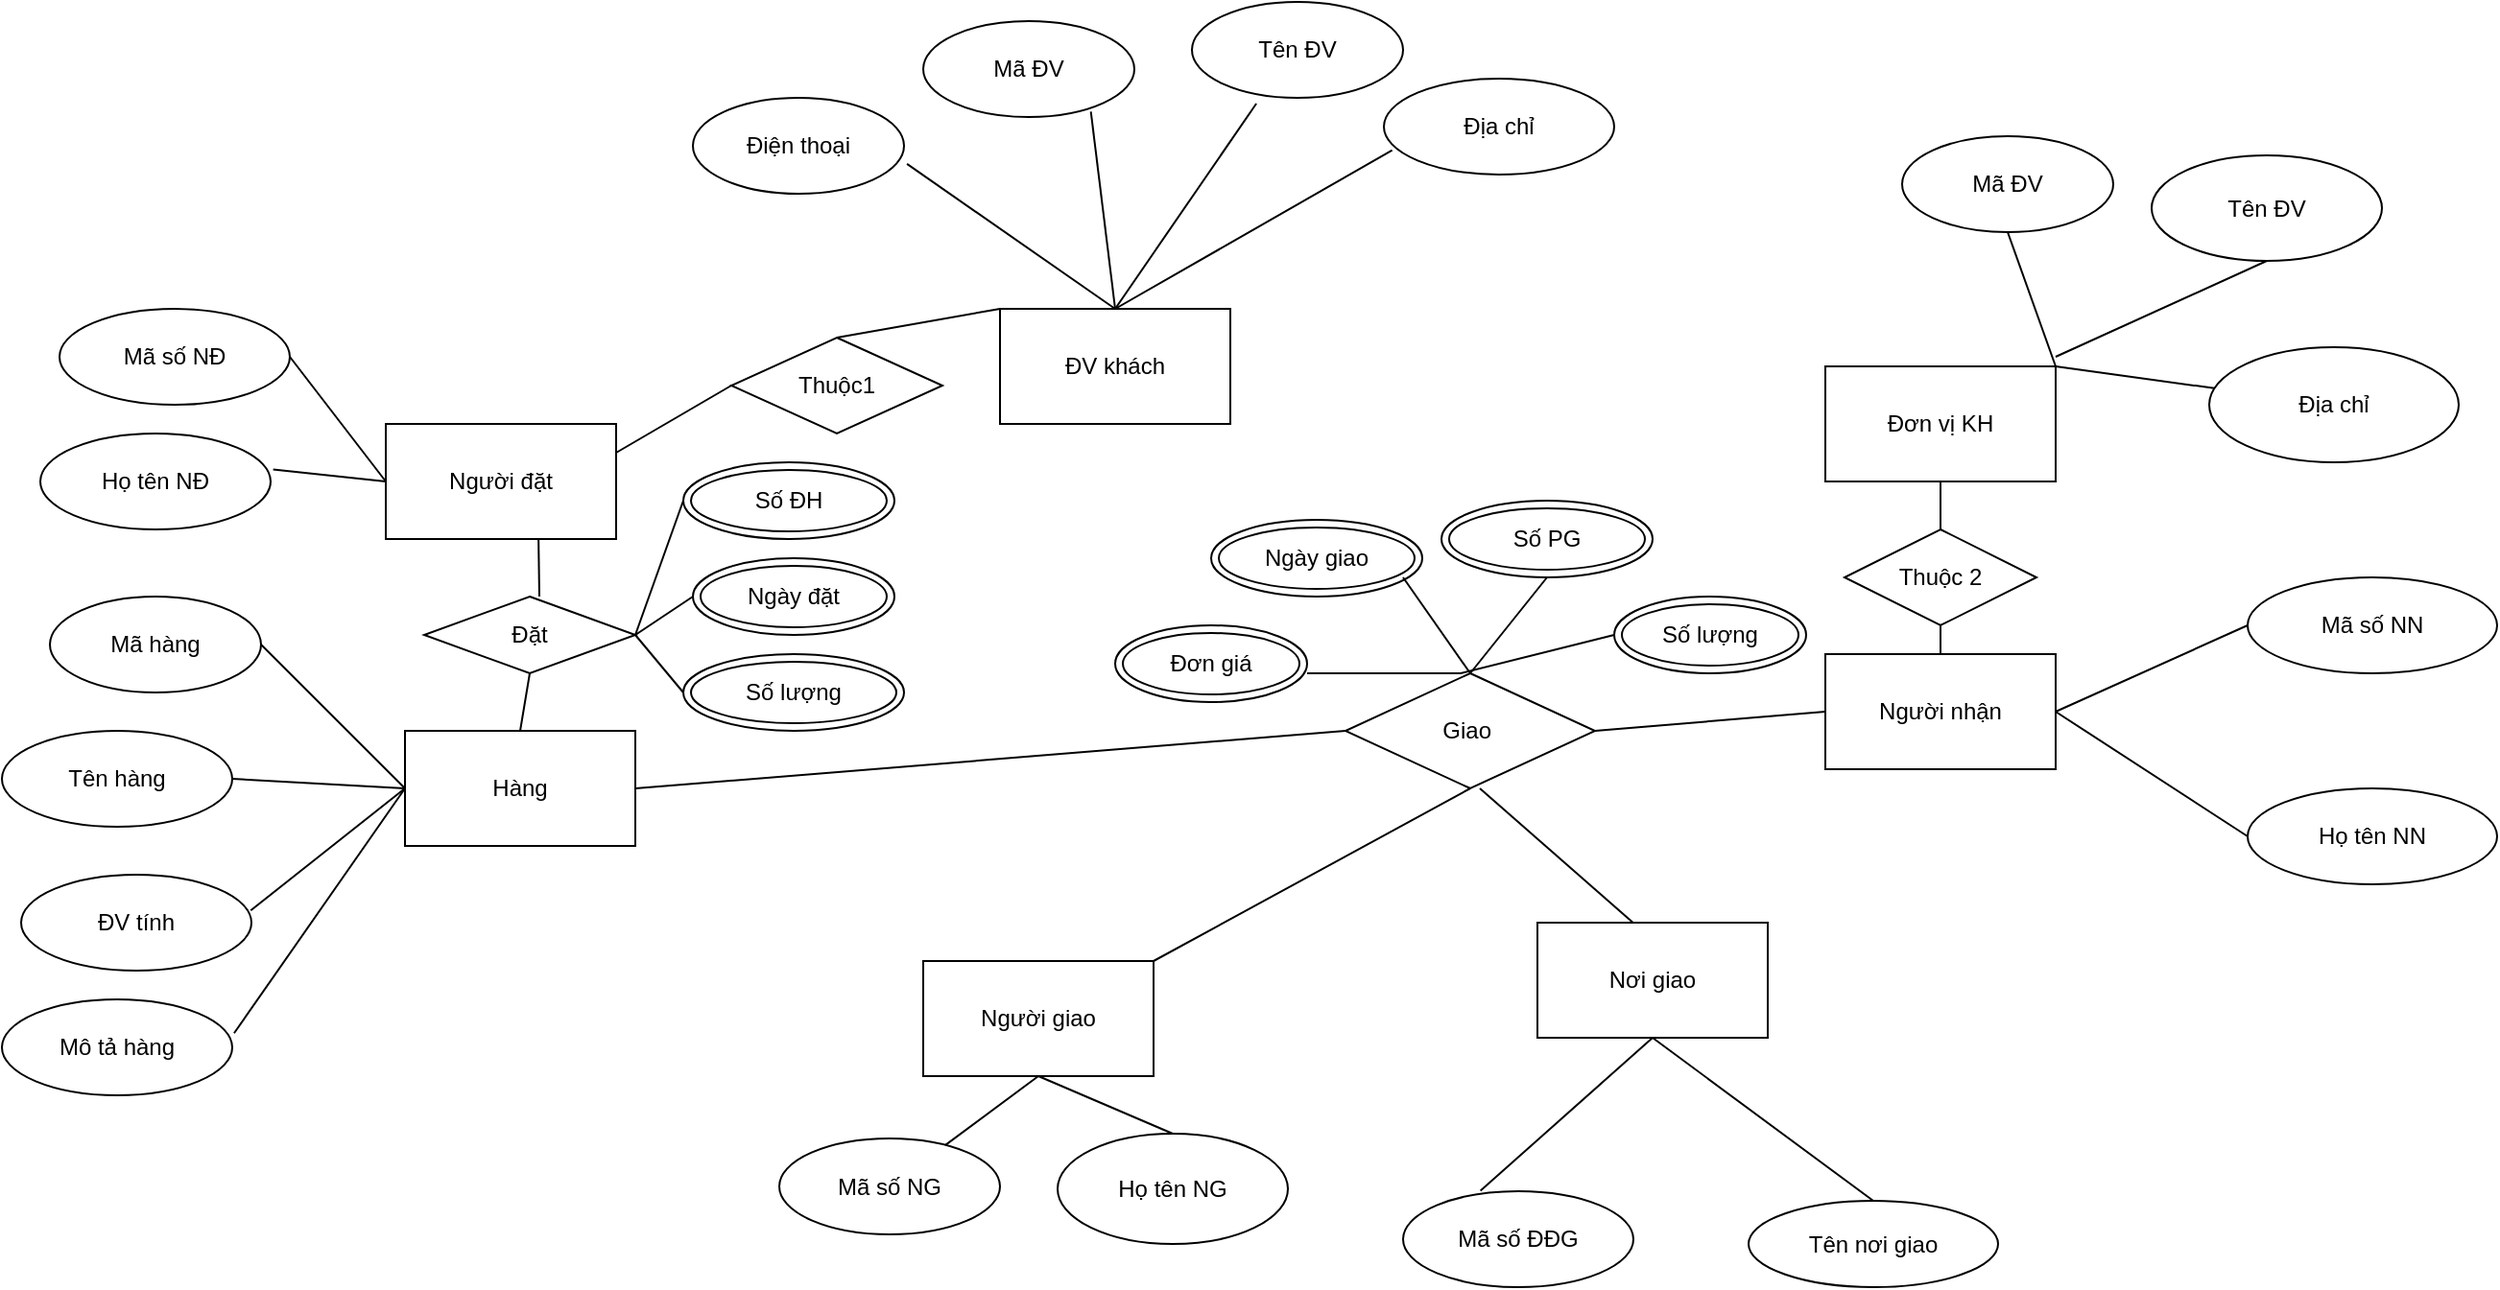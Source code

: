<mxfile version="15.3.8" type="google"><diagram id="cgcr6abbh4HuzmaN-WeG" name="Page-1"><mxGraphModel dx="1988" dy="481" grid="1" gridSize="10" guides="1" tooltips="1" connect="1" arrows="1" fold="1" page="1" pageScale="1" pageWidth="850" pageHeight="1100" math="0" shadow="0"><root><mxCell id="0"/><mxCell id="1" parent="0"/><mxCell id="Csm1VtQEdXWPnjiJLA90-1" value="ĐV khách" style="rounded=0;whiteSpace=wrap;html=1;" vertex="1" parent="1"><mxGeometry x="150" y="200" width="120" height="60" as="geometry"/></mxCell><mxCell id="Csm1VtQEdXWPnjiJLA90-2" value="Địa chỉ" style="ellipse;whiteSpace=wrap;html=1;" vertex="1" parent="1"><mxGeometry x="350" y="80" width="120" height="50" as="geometry"/></mxCell><mxCell id="Csm1VtQEdXWPnjiJLA90-3" value="Tên ĐV" style="ellipse;whiteSpace=wrap;html=1;" vertex="1" parent="1"><mxGeometry x="250" y="40" width="110" height="50" as="geometry"/></mxCell><mxCell id="Csm1VtQEdXWPnjiJLA90-4" value="Mã ĐV" style="ellipse;whiteSpace=wrap;html=1;" vertex="1" parent="1"><mxGeometry x="110" y="50" width="110" height="50" as="geometry"/></mxCell><mxCell id="Csm1VtQEdXWPnjiJLA90-5" value="Điện thoại" style="ellipse;whiteSpace=wrap;html=1;" vertex="1" parent="1"><mxGeometry x="-10" y="90" width="110" height="50" as="geometry"/></mxCell><mxCell id="Csm1VtQEdXWPnjiJLA90-6" value="" style="endArrow=none;html=1;entryX=0.5;entryY=0;entryDx=0;entryDy=0;exitX=1.014;exitY=0.689;exitDx=0;exitDy=0;exitPerimeter=0;" edge="1" parent="1" source="Csm1VtQEdXWPnjiJLA90-5" target="Csm1VtQEdXWPnjiJLA90-1"><mxGeometry width="50" height="50" relative="1" as="geometry"><mxPoint x="20" y="310" as="sourcePoint"/><mxPoint x="70" y="260" as="targetPoint"/></mxGeometry></mxCell><mxCell id="Csm1VtQEdXWPnjiJLA90-7" value="" style="endArrow=none;html=1;entryX=0.794;entryY=0.944;entryDx=0;entryDy=0;entryPerimeter=0;" edge="1" parent="1" target="Csm1VtQEdXWPnjiJLA90-4"><mxGeometry width="50" height="50" relative="1" as="geometry"><mxPoint x="210" y="200" as="sourcePoint"/><mxPoint x="290" y="240" as="targetPoint"/></mxGeometry></mxCell><mxCell id="Csm1VtQEdXWPnjiJLA90-8" value="" style="endArrow=none;html=1;entryX=0.305;entryY=1.06;entryDx=0;entryDy=0;entryPerimeter=0;" edge="1" parent="1" target="Csm1VtQEdXWPnjiJLA90-3"><mxGeometry width="50" height="50" relative="1" as="geometry"><mxPoint x="210" y="200" as="sourcePoint"/><mxPoint x="310" y="280" as="targetPoint"/></mxGeometry></mxCell><mxCell id="Csm1VtQEdXWPnjiJLA90-9" value="" style="endArrow=none;html=1;entryX=0.036;entryY=0.747;entryDx=0;entryDy=0;entryPerimeter=0;" edge="1" parent="1" target="Csm1VtQEdXWPnjiJLA90-2"><mxGeometry width="50" height="50" relative="1" as="geometry"><mxPoint x="210" y="200" as="sourcePoint"/><mxPoint x="310" y="280" as="targetPoint"/></mxGeometry></mxCell><mxCell id="Csm1VtQEdXWPnjiJLA90-11" value="Người đặt" style="rounded=0;whiteSpace=wrap;html=1;" vertex="1" parent="1"><mxGeometry x="-170" y="260" width="120" height="60" as="geometry"/></mxCell><mxCell id="Csm1VtQEdXWPnjiJLA90-12" value="Mã số NĐ" style="ellipse;whiteSpace=wrap;html=1;" vertex="1" parent="1"><mxGeometry x="-340" y="200" width="120" height="50" as="geometry"/></mxCell><mxCell id="Csm1VtQEdXWPnjiJLA90-13" value="Họ tên NĐ" style="ellipse;whiteSpace=wrap;html=1;" vertex="1" parent="1"><mxGeometry x="-350" y="265" width="120" height="50" as="geometry"/></mxCell><mxCell id="Csm1VtQEdXWPnjiJLA90-14" value="" style="endArrow=none;html=1;entryX=0;entryY=0.5;entryDx=0;entryDy=0;exitX=1.011;exitY=0.375;exitDx=0;exitDy=0;exitPerimeter=0;" edge="1" parent="1" source="Csm1VtQEdXWPnjiJLA90-13" target="Csm1VtQEdXWPnjiJLA90-11"><mxGeometry width="50" height="50" relative="1" as="geometry"><mxPoint x="-120" y="570" as="sourcePoint"/><mxPoint x="-70" y="520" as="targetPoint"/></mxGeometry></mxCell><mxCell id="Csm1VtQEdXWPnjiJLA90-15" value="" style="endArrow=none;html=1;entryX=0;entryY=0.5;entryDx=0;entryDy=0;exitX=1;exitY=0.5;exitDx=0;exitDy=0;" edge="1" parent="1" source="Csm1VtQEdXWPnjiJLA90-12" target="Csm1VtQEdXWPnjiJLA90-11"><mxGeometry width="50" height="50" relative="1" as="geometry"><mxPoint x="-130" y="460" as="sourcePoint"/><mxPoint x="-80" y="410" as="targetPoint"/></mxGeometry></mxCell><mxCell id="Csm1VtQEdXWPnjiJLA90-16" value="Hàng" style="rounded=0;whiteSpace=wrap;html=1;" vertex="1" parent="1"><mxGeometry x="-160" y="420" width="120" height="60" as="geometry"/></mxCell><mxCell id="Csm1VtQEdXWPnjiJLA90-17" value="Mã hàng" style="ellipse;whiteSpace=wrap;html=1;" vertex="1" parent="1"><mxGeometry x="-345" y="350" width="110" height="50" as="geometry"/></mxCell><mxCell id="Csm1VtQEdXWPnjiJLA90-18" value="Tên hàng" style="ellipse;whiteSpace=wrap;html=1;" vertex="1" parent="1"><mxGeometry x="-370" y="420" width="120" height="50" as="geometry"/></mxCell><mxCell id="Csm1VtQEdXWPnjiJLA90-19" value="ĐV tính" style="ellipse;whiteSpace=wrap;html=1;" vertex="1" parent="1"><mxGeometry x="-360" y="495" width="120" height="50" as="geometry"/></mxCell><mxCell id="Csm1VtQEdXWPnjiJLA90-20" value="Mô tả hàng" style="ellipse;whiteSpace=wrap;html=1;" vertex="1" parent="1"><mxGeometry x="-370" y="560" width="120" height="50" as="geometry"/></mxCell><mxCell id="Csm1VtQEdXWPnjiJLA90-21" value="" style="endArrow=none;html=1;exitX=1;exitY=0.5;exitDx=0;exitDy=0;entryX=0;entryY=0.5;entryDx=0;entryDy=0;" edge="1" parent="1" source="Csm1VtQEdXWPnjiJLA90-17" target="Csm1VtQEdXWPnjiJLA90-16"><mxGeometry width="50" height="50" relative="1" as="geometry"><mxPoint x="-100" y="630" as="sourcePoint"/><mxPoint x="-170" y="450" as="targetPoint"/></mxGeometry></mxCell><mxCell id="Csm1VtQEdXWPnjiJLA90-22" value="" style="endArrow=none;html=1;exitX=1;exitY=0.5;exitDx=0;exitDy=0;entryX=0;entryY=0.5;entryDx=0;entryDy=0;" edge="1" parent="1" source="Csm1VtQEdXWPnjiJLA90-18" target="Csm1VtQEdXWPnjiJLA90-16"><mxGeometry width="50" height="50" relative="1" as="geometry"><mxPoint x="-30" y="670" as="sourcePoint"/><mxPoint x="10" y="530" as="targetPoint"/></mxGeometry></mxCell><mxCell id="Csm1VtQEdXWPnjiJLA90-23" value="" style="endArrow=none;html=1;entryX=0;entryY=0.5;entryDx=0;entryDy=0;exitX=0.997;exitY=0.373;exitDx=0;exitDy=0;exitPerimeter=0;" edge="1" parent="1" source="Csm1VtQEdXWPnjiJLA90-19" target="Csm1VtQEdXWPnjiJLA90-16"><mxGeometry width="50" height="50" relative="1" as="geometry"><mxPoint x="100" y="670" as="sourcePoint"/><mxPoint x="370" y="780" as="targetPoint"/></mxGeometry></mxCell><mxCell id="Csm1VtQEdXWPnjiJLA90-24" value="" style="endArrow=none;html=1;exitX=1.008;exitY=0.353;exitDx=0;exitDy=0;entryX=0;entryY=0.5;entryDx=0;entryDy=0;exitPerimeter=0;" edge="1" parent="1" source="Csm1VtQEdXWPnjiJLA90-20" target="Csm1VtQEdXWPnjiJLA90-16"><mxGeometry width="50" height="50" relative="1" as="geometry"><mxPoint x="440" y="780" as="sourcePoint"/><mxPoint x="-100" y="480" as="targetPoint"/><Array as="points"><mxPoint x="-160" y="450"/></Array></mxGeometry></mxCell><mxCell id="Csm1VtQEdXWPnjiJLA90-25" value="Người giao" style="rounded=0;whiteSpace=wrap;html=1;" vertex="1" parent="1"><mxGeometry x="110" y="540" width="120" height="60" as="geometry"/></mxCell><mxCell id="Csm1VtQEdXWPnjiJLA90-26" value="Mã số NG" style="ellipse;whiteSpace=wrap;html=1;" vertex="1" parent="1"><mxGeometry x="35" y="632.5" width="115" height="50" as="geometry"/></mxCell><mxCell id="Csm1VtQEdXWPnjiJLA90-27" value="Họ tên NG" style="ellipse;whiteSpace=wrap;html=1;" vertex="1" parent="1"><mxGeometry x="180" y="630" width="120" height="57.5" as="geometry"/></mxCell><mxCell id="Csm1VtQEdXWPnjiJLA90-28" value="Nơi giao" style="rounded=0;whiteSpace=wrap;html=1;" vertex="1" parent="1"><mxGeometry x="430" y="520" width="120" height="60" as="geometry"/></mxCell><mxCell id="Csm1VtQEdXWPnjiJLA90-29" value="Mã số ĐĐG" style="ellipse;whiteSpace=wrap;html=1;" vertex="1" parent="1"><mxGeometry x="360" y="660" width="120" height="50" as="geometry"/></mxCell><mxCell id="Csm1VtQEdXWPnjiJLA90-30" value="Tên nơi giao" style="ellipse;whiteSpace=wrap;html=1;" vertex="1" parent="1"><mxGeometry x="540" y="665" width="130" height="45" as="geometry"/></mxCell><mxCell id="Csm1VtQEdXWPnjiJLA90-31" value="Người nhận" style="rounded=0;whiteSpace=wrap;html=1;" vertex="1" parent="1"><mxGeometry x="580" y="380" width="120" height="60" as="geometry"/></mxCell><mxCell id="Csm1VtQEdXWPnjiJLA90-32" value="Họ tên NN" style="ellipse;whiteSpace=wrap;html=1;" vertex="1" parent="1"><mxGeometry x="800" y="450" width="130" height="50" as="geometry"/></mxCell><mxCell id="Csm1VtQEdXWPnjiJLA90-33" value="Mã số NN" style="ellipse;whiteSpace=wrap;html=1;" vertex="1" parent="1"><mxGeometry x="800" y="340" width="130" height="50" as="geometry"/></mxCell><mxCell id="Csm1VtQEdXWPnjiJLA90-34" value="Đơn vị KH" style="rounded=0;whiteSpace=wrap;html=1;" vertex="1" parent="1"><mxGeometry x="580" y="230" width="120" height="60" as="geometry"/></mxCell><mxCell id="Csm1VtQEdXWPnjiJLA90-35" value="Mã ĐV" style="ellipse;whiteSpace=wrap;html=1;" vertex="1" parent="1"><mxGeometry x="620" y="110" width="110" height="50" as="geometry"/></mxCell><mxCell id="Csm1VtQEdXWPnjiJLA90-36" value="Tên ĐV" style="ellipse;whiteSpace=wrap;html=1;" vertex="1" parent="1"><mxGeometry x="750" y="120" width="120" height="55" as="geometry"/></mxCell><mxCell id="Csm1VtQEdXWPnjiJLA90-37" value="Địa chỉ" style="ellipse;whiteSpace=wrap;html=1;" vertex="1" parent="1"><mxGeometry x="780" y="220" width="130" height="60" as="geometry"/></mxCell><mxCell id="Csm1VtQEdXWPnjiJLA90-39" value="" style="endArrow=none;html=1;fontFamily=Helvetica;fontSize=11;fontColor=#000000;align=center;strokeColor=#000000;entryX=0.5;entryY=1;entryDx=0;entryDy=0;" edge="1" parent="1" source="Csm1VtQEdXWPnjiJLA90-26" target="Csm1VtQEdXWPnjiJLA90-25"><mxGeometry width="50" height="50" relative="1" as="geometry"><mxPoint x="70" y="620" as="sourcePoint"/><mxPoint x="110" y="570" as="targetPoint"/></mxGeometry></mxCell><mxCell id="Csm1VtQEdXWPnjiJLA90-41" value="" style="endArrow=none;html=1;exitX=0.5;exitY=0;exitDx=0;exitDy=0;entryX=0.5;entryY=1;entryDx=0;entryDy=0;" edge="1" parent="1" source="Csm1VtQEdXWPnjiJLA90-27" target="Csm1VtQEdXWPnjiJLA90-25"><mxGeometry width="50" height="50" relative="1" as="geometry"><mxPoint x="120" y="650" as="sourcePoint"/><mxPoint x="170" y="600" as="targetPoint"/></mxGeometry></mxCell><mxCell id="Csm1VtQEdXWPnjiJLA90-42" value="" style="endArrow=none;html=1;entryX=0.5;entryY=0;entryDx=0;entryDy=0;exitX=0.5;exitY=1;exitDx=0;exitDy=0;" edge="1" parent="1" source="Csm1VtQEdXWPnjiJLA90-28" target="Csm1VtQEdXWPnjiJLA90-30"><mxGeometry width="50" height="50" relative="1" as="geometry"><mxPoint x="690" y="450" as="sourcePoint"/><mxPoint x="740" y="400" as="targetPoint"/></mxGeometry></mxCell><mxCell id="Csm1VtQEdXWPnjiJLA90-43" value="" style="endArrow=none;html=1;entryX=0.336;entryY=-0.004;entryDx=0;entryDy=0;exitX=0.5;exitY=1;exitDx=0;exitDy=0;entryPerimeter=0;" edge="1" parent="1" source="Csm1VtQEdXWPnjiJLA90-28" target="Csm1VtQEdXWPnjiJLA90-29"><mxGeometry width="50" height="50" relative="1" as="geometry"><mxPoint x="690" y="480" as="sourcePoint"/><mxPoint x="740" y="430" as="targetPoint"/></mxGeometry></mxCell><mxCell id="Csm1VtQEdXWPnjiJLA90-44" value="" style="endArrow=none;html=1;entryX=0.5;entryY=1;entryDx=0;entryDy=0;exitX=1;exitY=0;exitDx=0;exitDy=0;" edge="1" parent="1" source="Csm1VtQEdXWPnjiJLA90-34" target="Csm1VtQEdXWPnjiJLA90-35"><mxGeometry width="50" height="50" relative="1" as="geometry"><mxPoint x="640" y="230" as="sourcePoint"/><mxPoint x="690" y="180" as="targetPoint"/></mxGeometry></mxCell><mxCell id="Csm1VtQEdXWPnjiJLA90-45" value="" style="endArrow=none;html=1;entryX=0.5;entryY=1;entryDx=0;entryDy=0;" edge="1" parent="1" target="Csm1VtQEdXWPnjiJLA90-36"><mxGeometry width="50" height="50" relative="1" as="geometry"><mxPoint x="700" y="225" as="sourcePoint"/><mxPoint x="750" y="175" as="targetPoint"/></mxGeometry></mxCell><mxCell id="Csm1VtQEdXWPnjiJLA90-46" value="" style="endArrow=none;html=1;" edge="1" parent="1" target="Csm1VtQEdXWPnjiJLA90-37"><mxGeometry width="50" height="50" relative="1" as="geometry"><mxPoint x="700" y="230" as="sourcePoint"/><mxPoint x="750" y="180" as="targetPoint"/></mxGeometry></mxCell><mxCell id="Csm1VtQEdXWPnjiJLA90-47" value="" style="endArrow=none;html=1;entryX=0;entryY=0.5;entryDx=0;entryDy=0;exitX=1;exitY=0.5;exitDx=0;exitDy=0;" edge="1" parent="1" source="Csm1VtQEdXWPnjiJLA90-31" target="Csm1VtQEdXWPnjiJLA90-33"><mxGeometry width="50" height="50" relative="1" as="geometry"><mxPoint x="730" y="410" as="sourcePoint"/><mxPoint x="780" y="360" as="targetPoint"/></mxGeometry></mxCell><mxCell id="Csm1VtQEdXWPnjiJLA90-48" value="" style="endArrow=none;html=1;entryX=0;entryY=0.5;entryDx=0;entryDy=0;" edge="1" parent="1" target="Csm1VtQEdXWPnjiJLA90-32"><mxGeometry width="50" height="50" relative="1" as="geometry"><mxPoint x="700" y="410" as="sourcePoint"/><mxPoint x="780" y="360" as="targetPoint"/></mxGeometry></mxCell><mxCell id="Csm1VtQEdXWPnjiJLA90-49" value="Thuộc 2" style="rhombus;whiteSpace=wrap;html=1;" vertex="1" parent="1"><mxGeometry x="590" y="315" width="100" height="50" as="geometry"/></mxCell><mxCell id="Csm1VtQEdXWPnjiJLA90-50" value="" style="endArrow=none;html=1;entryX=0.5;entryY=1;entryDx=0;entryDy=0;exitX=0.5;exitY=0;exitDx=0;exitDy=0;" edge="1" parent="1" source="Csm1VtQEdXWPnjiJLA90-49" target="Csm1VtQEdXWPnjiJLA90-34"><mxGeometry width="50" height="50" relative="1" as="geometry"><mxPoint x="640" y="310" as="sourcePoint"/><mxPoint x="690" y="260" as="targetPoint"/></mxGeometry></mxCell><mxCell id="Csm1VtQEdXWPnjiJLA90-51" value="" style="endArrow=none;html=1;entryX=0.5;entryY=1;entryDx=0;entryDy=0;" edge="1" parent="1" target="Csm1VtQEdXWPnjiJLA90-49"><mxGeometry width="50" height="50" relative="1" as="geometry"><mxPoint x="640" y="380" as="sourcePoint"/><mxPoint x="690" y="330" as="targetPoint"/></mxGeometry></mxCell><mxCell id="Csm1VtQEdXWPnjiJLA90-52" value="Giao&amp;nbsp;" style="rhombus;whiteSpace=wrap;html=1;" vertex="1" parent="1"><mxGeometry x="330" y="390" width="130" height="60" as="geometry"/></mxCell><mxCell id="Csm1VtQEdXWPnjiJLA90-53" value="" style="endArrow=none;html=1;entryX=0;entryY=0.5;entryDx=0;entryDy=0;" edge="1" parent="1" target="Csm1VtQEdXWPnjiJLA90-31"><mxGeometry width="50" height="50" relative="1" as="geometry"><mxPoint x="460" y="420" as="sourcePoint"/><mxPoint x="510" y="370" as="targetPoint"/></mxGeometry></mxCell><mxCell id="Csm1VtQEdXWPnjiJLA90-54" value="" style="endArrow=none;html=1;entryX=0.414;entryY=-0.002;entryDx=0;entryDy=0;entryPerimeter=0;" edge="1" parent="1" target="Csm1VtQEdXWPnjiJLA90-28"><mxGeometry width="50" height="50" relative="1" as="geometry"><mxPoint x="400" y="450" as="sourcePoint"/><mxPoint x="450" y="400" as="targetPoint"/></mxGeometry></mxCell><mxCell id="Csm1VtQEdXWPnjiJLA90-55" value="" style="endArrow=none;html=1;entryX=0.5;entryY=1;entryDx=0;entryDy=0;" edge="1" parent="1" target="Csm1VtQEdXWPnjiJLA90-52"><mxGeometry width="50" height="50" relative="1" as="geometry"><mxPoint x="230" y="540" as="sourcePoint"/><mxPoint x="280" y="490" as="targetPoint"/></mxGeometry></mxCell><mxCell id="Csm1VtQEdXWPnjiJLA90-56" value="" style="endArrow=none;html=1;entryX=0;entryY=0.5;entryDx=0;entryDy=0;" edge="1" parent="1" target="Csm1VtQEdXWPnjiJLA90-52"><mxGeometry width="50" height="50" relative="1" as="geometry"><mxPoint x="-40" y="450" as="sourcePoint"/><mxPoint x="10" y="400" as="targetPoint"/></mxGeometry></mxCell><mxCell id="Csm1VtQEdXWPnjiJLA90-57" value="Đặt" style="rhombus;whiteSpace=wrap;html=1;" vertex="1" parent="1"><mxGeometry x="-150" y="350" width="110" height="40" as="geometry"/></mxCell><mxCell id="Csm1VtQEdXWPnjiJLA90-58" value="" style="endArrow=none;html=1;entryX=0.663;entryY=0.998;entryDx=0;entryDy=0;entryPerimeter=0;" edge="1" parent="1" target="Csm1VtQEdXWPnjiJLA90-11"><mxGeometry width="50" height="50" relative="1" as="geometry"><mxPoint x="-90" y="350" as="sourcePoint"/><mxPoint x="-40" y="300" as="targetPoint"/></mxGeometry></mxCell><mxCell id="Csm1VtQEdXWPnjiJLA90-60" value="" style="endArrow=none;html=1;exitX=0.5;exitY=0;exitDx=0;exitDy=0;entryX=0.5;entryY=1;entryDx=0;entryDy=0;" edge="1" parent="1" source="Csm1VtQEdXWPnjiJLA90-16" target="Csm1VtQEdXWPnjiJLA90-57"><mxGeometry width="50" height="50" relative="1" as="geometry"><mxPoint x="-140" y="440" as="sourcePoint"/><mxPoint x="-90" y="390" as="targetPoint"/></mxGeometry></mxCell><mxCell id="Csm1VtQEdXWPnjiJLA90-61" value="Thuộc1" style="rhombus;whiteSpace=wrap;html=1;" vertex="1" parent="1"><mxGeometry x="10" y="215" width="110" height="50" as="geometry"/></mxCell><mxCell id="Csm1VtQEdXWPnjiJLA90-62" value="" style="endArrow=none;html=1;entryX=0;entryY=0.5;entryDx=0;entryDy=0;exitX=1;exitY=0.25;exitDx=0;exitDy=0;" edge="1" parent="1" source="Csm1VtQEdXWPnjiJLA90-11" target="Csm1VtQEdXWPnjiJLA90-61"><mxGeometry width="50" height="50" relative="1" as="geometry"><mxPoint x="-40" y="260" as="sourcePoint"/><mxPoint x="-50" y="210" as="targetPoint"/></mxGeometry></mxCell><mxCell id="Csm1VtQEdXWPnjiJLA90-63" value="" style="endArrow=none;html=1;exitX=0.5;exitY=0;exitDx=0;exitDy=0;entryX=0;entryY=0;entryDx=0;entryDy=0;" edge="1" parent="1" source="Csm1VtQEdXWPnjiJLA90-61" target="Csm1VtQEdXWPnjiJLA90-1"><mxGeometry width="50" height="50" relative="1" as="geometry"><mxPoint x="-30" y="180" as="sourcePoint"/><mxPoint x="20" y="130" as="targetPoint"/></mxGeometry></mxCell><mxCell id="Csm1VtQEdXWPnjiJLA90-66" value="Số ĐH" style="ellipse;shape=doubleEllipse;whiteSpace=wrap;html=1;" vertex="1" parent="1"><mxGeometry x="-15" y="280" width="110" height="40" as="geometry"/></mxCell><mxCell id="Csm1VtQEdXWPnjiJLA90-67" value="Ngày đặt" style="ellipse;shape=doubleEllipse;whiteSpace=wrap;html=1;" vertex="1" parent="1"><mxGeometry x="-10" y="330" width="105" height="40" as="geometry"/></mxCell><mxCell id="Csm1VtQEdXWPnjiJLA90-68" value="Số lượng" style="ellipse;shape=doubleEllipse;whiteSpace=wrap;html=1;" vertex="1" parent="1"><mxGeometry x="-15" y="380" width="115" height="40" as="geometry"/></mxCell><mxCell id="Csm1VtQEdXWPnjiJLA90-69" value="" style="endArrow=none;html=1;fontFamily=Helvetica;fontSize=11;fontColor=#000000;align=center;strokeColor=#000000;entryX=0;entryY=0.5;entryDx=0;entryDy=0;" edge="1" parent="1" target="Csm1VtQEdXWPnjiJLA90-66"><mxGeometry width="50" height="50" relative="1" as="geometry"><mxPoint x="-40" y="370" as="sourcePoint"/><mxPoint x="10" y="320" as="targetPoint"/></mxGeometry></mxCell><mxCell id="Csm1VtQEdXWPnjiJLA90-70" value="" style="endArrow=none;html=1;entryX=0;entryY=0.5;entryDx=0;entryDy=0;" edge="1" parent="1" target="Csm1VtQEdXWPnjiJLA90-67"><mxGeometry width="50" height="50" relative="1" as="geometry"><mxPoint x="-40" y="370" as="sourcePoint"/><mxPoint x="10" y="320" as="targetPoint"/></mxGeometry></mxCell><mxCell id="Csm1VtQEdXWPnjiJLA90-71" value="" style="endArrow=none;html=1;exitX=1;exitY=0.5;exitDx=0;exitDy=0;entryX=0;entryY=0.5;entryDx=0;entryDy=0;" edge="1" parent="1" source="Csm1VtQEdXWPnjiJLA90-57" target="Csm1VtQEdXWPnjiJLA90-68"><mxGeometry width="50" height="50" relative="1" as="geometry"><mxPoint x="-40" y="400" as="sourcePoint"/><mxPoint x="-20" y="390" as="targetPoint"/></mxGeometry></mxCell><mxCell id="Csm1VtQEdXWPnjiJLA90-72" value="Đơn giá" style="ellipse;shape=doubleEllipse;whiteSpace=wrap;html=1;" vertex="1" parent="1"><mxGeometry x="210" y="365" width="100" height="40" as="geometry"/></mxCell><mxCell id="Csm1VtQEdXWPnjiJLA90-73" value="Ngày giao" style="ellipse;shape=doubleEllipse;whiteSpace=wrap;html=1;" vertex="1" parent="1"><mxGeometry x="260" y="310" width="110" height="40" as="geometry"/></mxCell><mxCell id="Csm1VtQEdXWPnjiJLA90-74" value="Số PG" style="ellipse;shape=doubleEllipse;whiteSpace=wrap;html=1;" vertex="1" parent="1"><mxGeometry x="380" y="300" width="110" height="40" as="geometry"/></mxCell><mxCell id="Csm1VtQEdXWPnjiJLA90-75" value="Số lượng" style="ellipse;shape=doubleEllipse;whiteSpace=wrap;html=1;" vertex="1" parent="1"><mxGeometry x="470" y="350" width="100" height="40" as="geometry"/></mxCell><mxCell id="Csm1VtQEdXWPnjiJLA90-76" value="" style="endArrow=none;html=1;exitX=0.5;exitY=0;exitDx=0;exitDy=0;entryX=0.5;entryY=1;entryDx=0;entryDy=0;" edge="1" parent="1" source="Csm1VtQEdXWPnjiJLA90-52" target="Csm1VtQEdXWPnjiJLA90-74"><mxGeometry width="50" height="50" relative="1" as="geometry"><mxPoint x="390" y="380" as="sourcePoint"/><mxPoint x="440" y="330" as="targetPoint"/></mxGeometry></mxCell><mxCell id="Csm1VtQEdXWPnjiJLA90-77" value="" style="endArrow=none;html=1;" edge="1" parent="1"><mxGeometry width="50" height="50" relative="1" as="geometry"><mxPoint x="310" y="390" as="sourcePoint"/><mxPoint x="390" y="390" as="targetPoint"/></mxGeometry></mxCell><mxCell id="Csm1VtQEdXWPnjiJLA90-78" value="" style="endArrow=none;html=1;entryX=0.5;entryY=0;entryDx=0;entryDy=0;" edge="1" parent="1" target="Csm1VtQEdXWPnjiJLA90-52"><mxGeometry width="50" height="50" relative="1" as="geometry"><mxPoint x="360" y="340" as="sourcePoint"/><mxPoint x="410" y="290" as="targetPoint"/></mxGeometry></mxCell><mxCell id="Csm1VtQEdXWPnjiJLA90-79" value="" style="endArrow=none;html=1;entryX=0;entryY=0.5;entryDx=0;entryDy=0;" edge="1" parent="1" target="Csm1VtQEdXWPnjiJLA90-75"><mxGeometry width="50" height="50" relative="1" as="geometry"><mxPoint x="390" y="390" as="sourcePoint"/><mxPoint x="440" y="340" as="targetPoint"/></mxGeometry></mxCell></root></mxGraphModel></diagram></mxfile>
